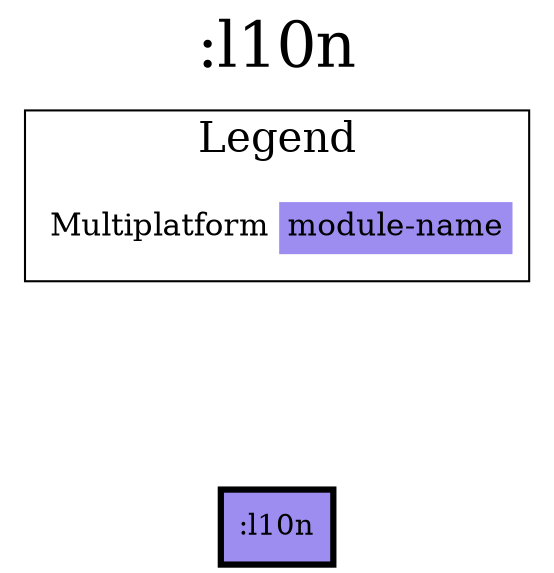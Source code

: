 digraph {
edge ["dir"="forward"]
graph ["dpi"="100","label"=":l10n","labelloc"="t","fontsize"="30","ranksep"="1.5","rankdir"="TB"]
node ["style"="filled"]
":l10n" ["fillcolor"="#9D8DF1","color"="black","penwidth"="3","shape"="box"]
{
edge ["dir"="none"]
graph ["rank"="same"]
":l10n"
}
subgraph "cluster_legend" {
edge ["dir"="none"]
graph ["label"="Legend","fontsize"="20"]
"Legend" ["style"="filled","fillcolor"="#FFFFFF","shape"="none","margin"="0","fontsize"="15","label"=<
<TABLE BORDER="0" CELLBORDER="0" CELLSPACING="0" CELLPADDING="4">
<TR><TD>Multiplatform</TD><TD BGCOLOR="#9D8DF1">module-name</TD></TR>
</TABLE>
>]
} -> ":l10n" ["style"="invis"]
}
